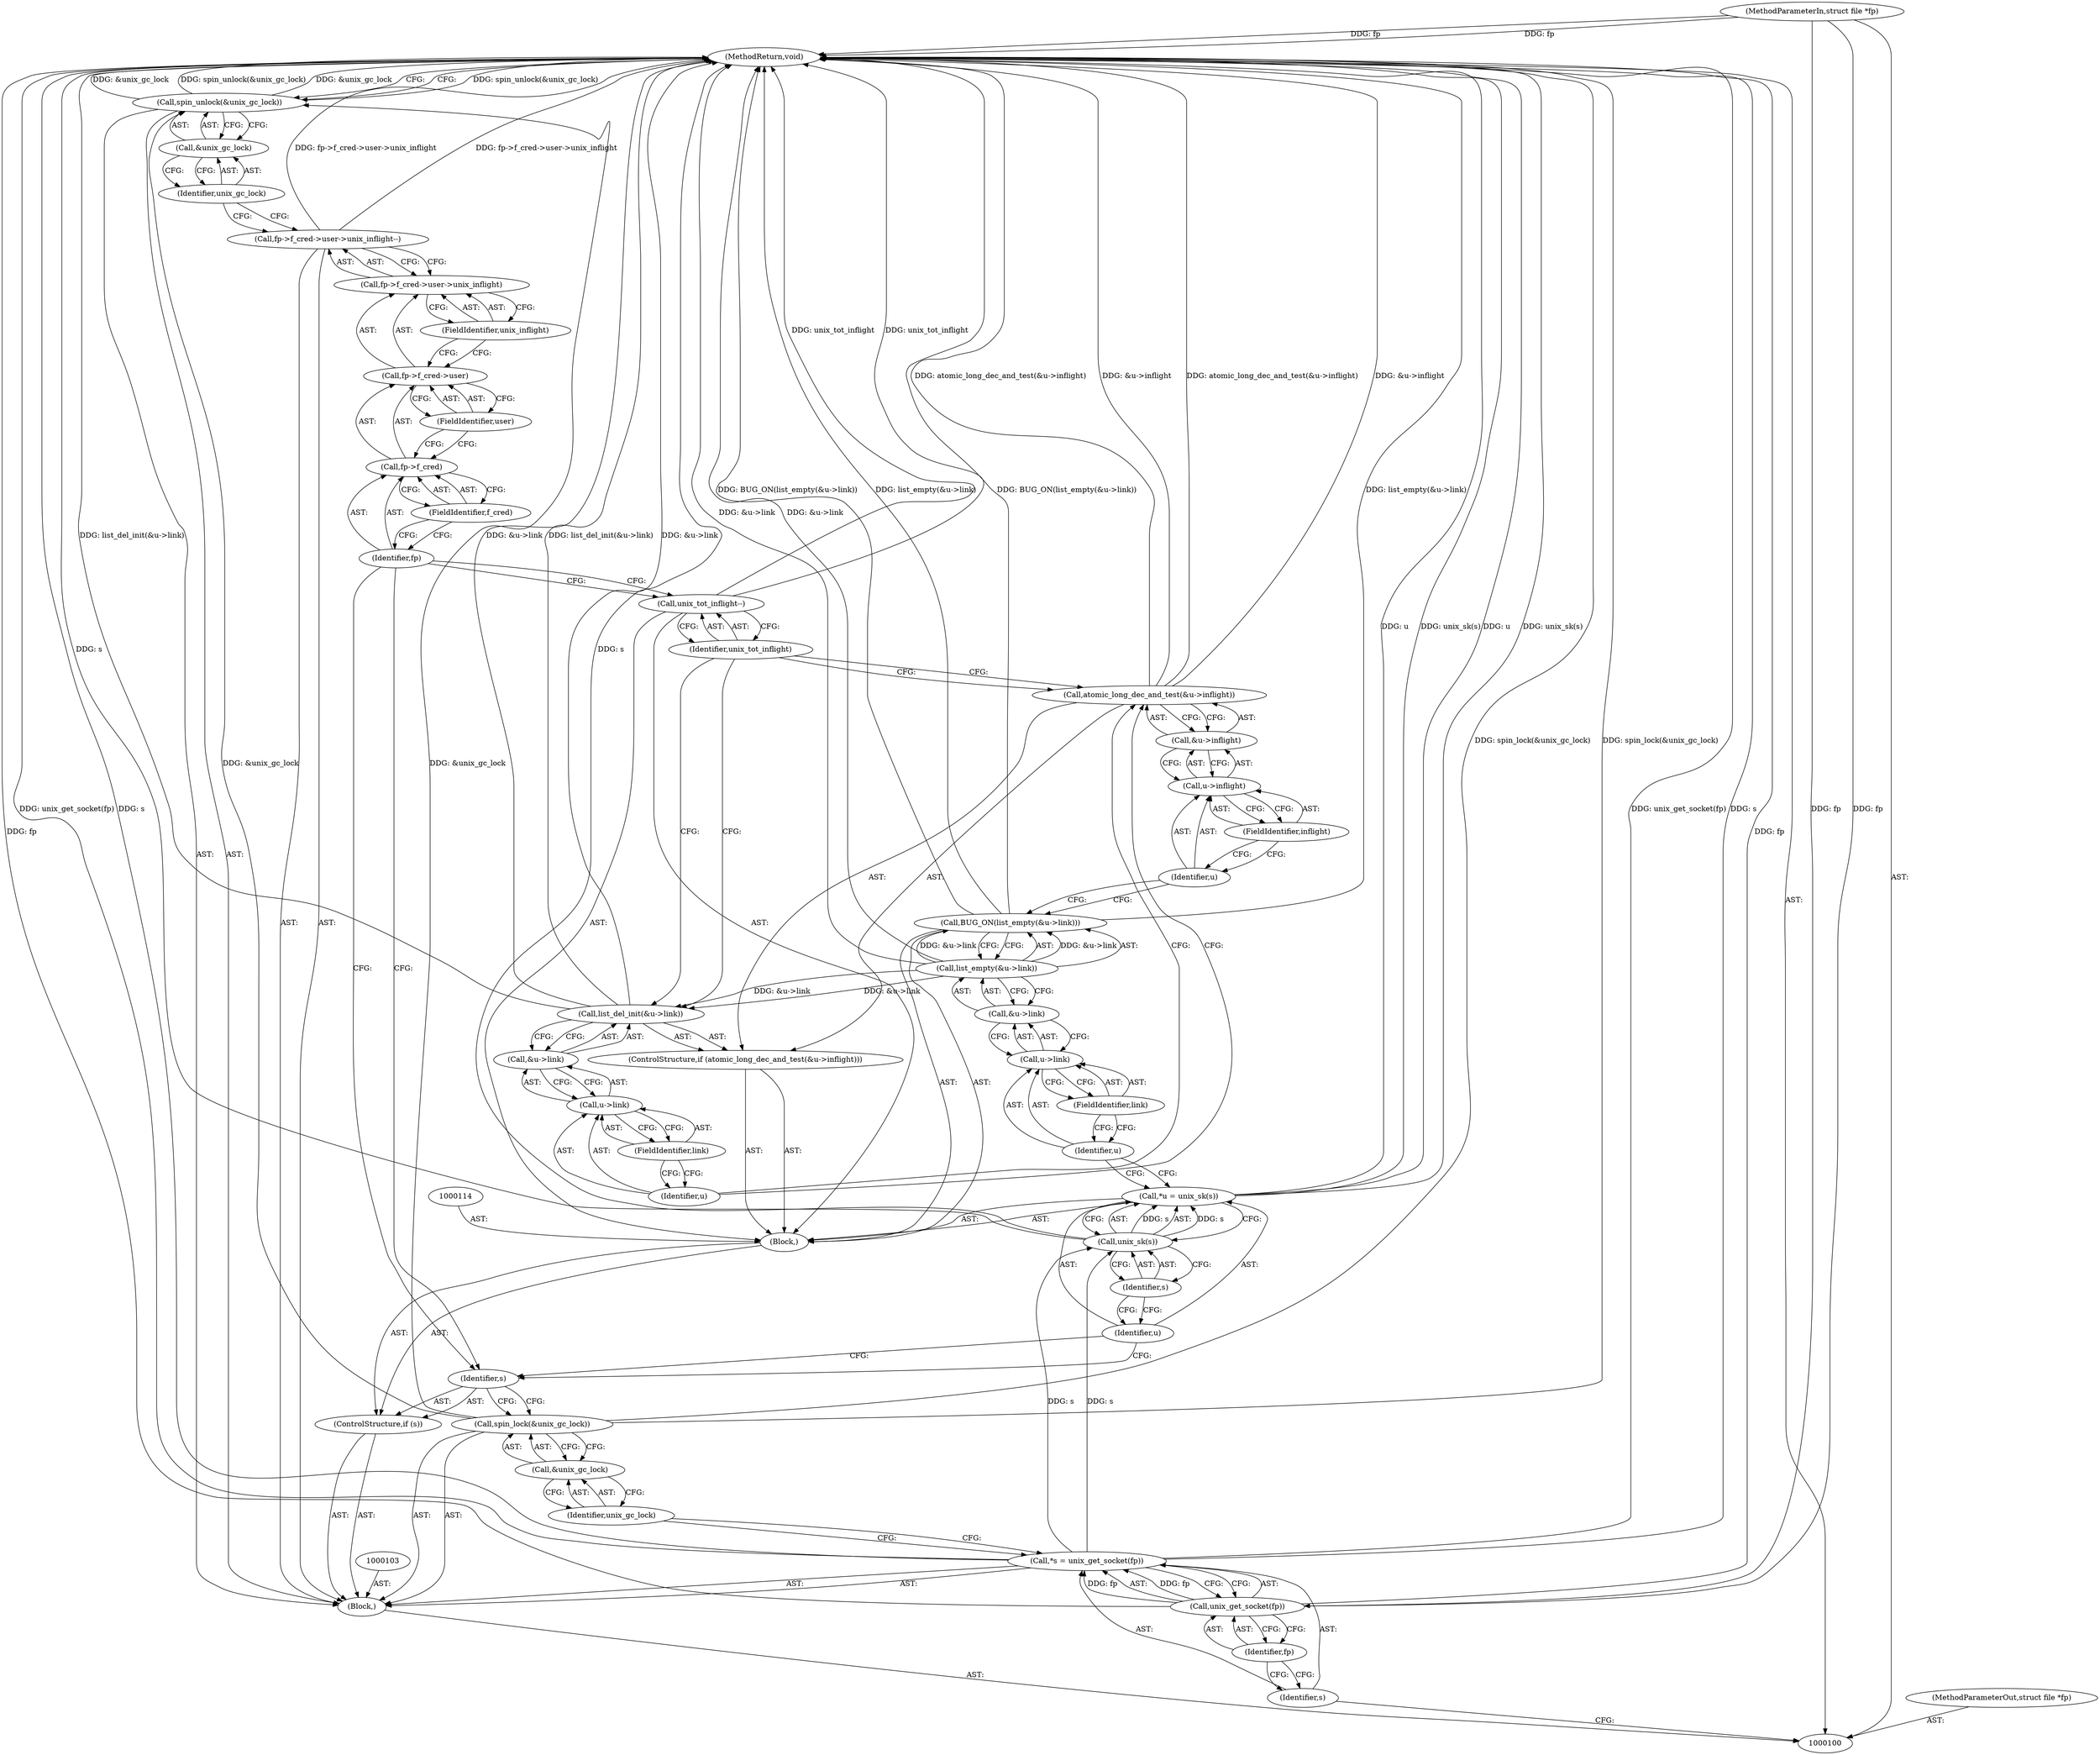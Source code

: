 digraph "1_linux_415e3d3e90ce9e18727e8843ae343eda5a58fad6_5" {
"1000149" [label="(MethodReturn,void)"];
"1000101" [label="(MethodParameterIn,struct file *fp)"];
"1000206" [label="(MethodParameterOut,struct file *fp)"];
"1000119" [label="(Call,BUG_ON(list_empty(&u->link)))"];
"1000121" [label="(Call,&u->link)"];
"1000122" [label="(Call,u->link)"];
"1000123" [label="(Identifier,u)"];
"1000124" [label="(FieldIdentifier,link)"];
"1000120" [label="(Call,list_empty(&u->link))"];
"1000125" [label="(ControlStructure,if (atomic_long_dec_and_test(&u->inflight)))"];
"1000127" [label="(Call,&u->inflight)"];
"1000128" [label="(Call,u->inflight)"];
"1000129" [label="(Identifier,u)"];
"1000130" [label="(FieldIdentifier,inflight)"];
"1000126" [label="(Call,atomic_long_dec_and_test(&u->inflight))"];
"1000132" [label="(Call,&u->link)"];
"1000133" [label="(Call,u->link)"];
"1000134" [label="(Identifier,u)"];
"1000135" [label="(FieldIdentifier,link)"];
"1000131" [label="(Call,list_del_init(&u->link))"];
"1000136" [label="(Call,unix_tot_inflight--)"];
"1000137" [label="(Identifier,unix_tot_inflight)"];
"1000138" [label="(Call,fp->f_cred->user->unix_inflight--)"];
"1000139" [label="(Call,fp->f_cred->user->unix_inflight)"];
"1000140" [label="(Call,fp->f_cred->user)"];
"1000141" [label="(Call,fp->f_cred)"];
"1000142" [label="(Identifier,fp)"];
"1000144" [label="(FieldIdentifier,user)"];
"1000145" [label="(FieldIdentifier,unix_inflight)"];
"1000143" [label="(FieldIdentifier,f_cred)"];
"1000147" [label="(Call,&unix_gc_lock)"];
"1000148" [label="(Identifier,unix_gc_lock)"];
"1000146" [label="(Call,spin_unlock(&unix_gc_lock))"];
"1000102" [label="(Block,)"];
"1000104" [label="(Call,*s = unix_get_socket(fp))"];
"1000105" [label="(Identifier,s)"];
"1000106" [label="(Call,unix_get_socket(fp))"];
"1000107" [label="(Identifier,fp)"];
"1000108" [label="(Call,spin_lock(&unix_gc_lock))"];
"1000109" [label="(Call,&unix_gc_lock)"];
"1000110" [label="(Identifier,unix_gc_lock)"];
"1000111" [label="(ControlStructure,if (s))"];
"1000112" [label="(Identifier,s)"];
"1000115" [label="(Call,*u = unix_sk(s))"];
"1000113" [label="(Block,)"];
"1000116" [label="(Identifier,u)"];
"1000117" [label="(Call,unix_sk(s))"];
"1000118" [label="(Identifier,s)"];
"1000149" -> "1000100"  [label="AST: "];
"1000149" -> "1000146"  [label="CFG: "];
"1000115" -> "1000149"  [label="DDG: unix_sk(s)"];
"1000115" -> "1000149"  [label="DDG: u"];
"1000126" -> "1000149"  [label="DDG: atomic_long_dec_and_test(&u->inflight)"];
"1000126" -> "1000149"  [label="DDG: &u->inflight"];
"1000108" -> "1000149"  [label="DDG: spin_lock(&unix_gc_lock)"];
"1000106" -> "1000149"  [label="DDG: fp"];
"1000104" -> "1000149"  [label="DDG: s"];
"1000104" -> "1000149"  [label="DDG: unix_get_socket(fp)"];
"1000117" -> "1000149"  [label="DDG: s"];
"1000119" -> "1000149"  [label="DDG: BUG_ON(list_empty(&u->link))"];
"1000119" -> "1000149"  [label="DDG: list_empty(&u->link)"];
"1000146" -> "1000149"  [label="DDG: spin_unlock(&unix_gc_lock)"];
"1000146" -> "1000149"  [label="DDG: &unix_gc_lock"];
"1000131" -> "1000149"  [label="DDG: list_del_init(&u->link)"];
"1000131" -> "1000149"  [label="DDG: &u->link"];
"1000138" -> "1000149"  [label="DDG: fp->f_cred->user->unix_inflight"];
"1000120" -> "1000149"  [label="DDG: &u->link"];
"1000101" -> "1000149"  [label="DDG: fp"];
"1000136" -> "1000149"  [label="DDG: unix_tot_inflight"];
"1000101" -> "1000100"  [label="AST: "];
"1000101" -> "1000149"  [label="DDG: fp"];
"1000101" -> "1000106"  [label="DDG: fp"];
"1000206" -> "1000100"  [label="AST: "];
"1000119" -> "1000113"  [label="AST: "];
"1000119" -> "1000120"  [label="CFG: "];
"1000120" -> "1000119"  [label="AST: "];
"1000129" -> "1000119"  [label="CFG: "];
"1000119" -> "1000149"  [label="DDG: BUG_ON(list_empty(&u->link))"];
"1000119" -> "1000149"  [label="DDG: list_empty(&u->link)"];
"1000120" -> "1000119"  [label="DDG: &u->link"];
"1000121" -> "1000120"  [label="AST: "];
"1000121" -> "1000122"  [label="CFG: "];
"1000122" -> "1000121"  [label="AST: "];
"1000120" -> "1000121"  [label="CFG: "];
"1000122" -> "1000121"  [label="AST: "];
"1000122" -> "1000124"  [label="CFG: "];
"1000123" -> "1000122"  [label="AST: "];
"1000124" -> "1000122"  [label="AST: "];
"1000121" -> "1000122"  [label="CFG: "];
"1000123" -> "1000122"  [label="AST: "];
"1000123" -> "1000115"  [label="CFG: "];
"1000124" -> "1000123"  [label="CFG: "];
"1000124" -> "1000122"  [label="AST: "];
"1000124" -> "1000123"  [label="CFG: "];
"1000122" -> "1000124"  [label="CFG: "];
"1000120" -> "1000119"  [label="AST: "];
"1000120" -> "1000121"  [label="CFG: "];
"1000121" -> "1000120"  [label="AST: "];
"1000119" -> "1000120"  [label="CFG: "];
"1000120" -> "1000149"  [label="DDG: &u->link"];
"1000120" -> "1000119"  [label="DDG: &u->link"];
"1000120" -> "1000131"  [label="DDG: &u->link"];
"1000125" -> "1000113"  [label="AST: "];
"1000126" -> "1000125"  [label="AST: "];
"1000131" -> "1000125"  [label="AST: "];
"1000127" -> "1000126"  [label="AST: "];
"1000127" -> "1000128"  [label="CFG: "];
"1000128" -> "1000127"  [label="AST: "];
"1000126" -> "1000127"  [label="CFG: "];
"1000128" -> "1000127"  [label="AST: "];
"1000128" -> "1000130"  [label="CFG: "];
"1000129" -> "1000128"  [label="AST: "];
"1000130" -> "1000128"  [label="AST: "];
"1000127" -> "1000128"  [label="CFG: "];
"1000129" -> "1000128"  [label="AST: "];
"1000129" -> "1000119"  [label="CFG: "];
"1000130" -> "1000129"  [label="CFG: "];
"1000130" -> "1000128"  [label="AST: "];
"1000130" -> "1000129"  [label="CFG: "];
"1000128" -> "1000130"  [label="CFG: "];
"1000126" -> "1000125"  [label="AST: "];
"1000126" -> "1000127"  [label="CFG: "];
"1000127" -> "1000126"  [label="AST: "];
"1000134" -> "1000126"  [label="CFG: "];
"1000137" -> "1000126"  [label="CFG: "];
"1000126" -> "1000149"  [label="DDG: atomic_long_dec_and_test(&u->inflight)"];
"1000126" -> "1000149"  [label="DDG: &u->inflight"];
"1000132" -> "1000131"  [label="AST: "];
"1000132" -> "1000133"  [label="CFG: "];
"1000133" -> "1000132"  [label="AST: "];
"1000131" -> "1000132"  [label="CFG: "];
"1000133" -> "1000132"  [label="AST: "];
"1000133" -> "1000135"  [label="CFG: "];
"1000134" -> "1000133"  [label="AST: "];
"1000135" -> "1000133"  [label="AST: "];
"1000132" -> "1000133"  [label="CFG: "];
"1000134" -> "1000133"  [label="AST: "];
"1000134" -> "1000126"  [label="CFG: "];
"1000135" -> "1000134"  [label="CFG: "];
"1000135" -> "1000133"  [label="AST: "];
"1000135" -> "1000134"  [label="CFG: "];
"1000133" -> "1000135"  [label="CFG: "];
"1000131" -> "1000125"  [label="AST: "];
"1000131" -> "1000132"  [label="CFG: "];
"1000132" -> "1000131"  [label="AST: "];
"1000137" -> "1000131"  [label="CFG: "];
"1000131" -> "1000149"  [label="DDG: list_del_init(&u->link)"];
"1000131" -> "1000149"  [label="DDG: &u->link"];
"1000120" -> "1000131"  [label="DDG: &u->link"];
"1000136" -> "1000113"  [label="AST: "];
"1000136" -> "1000137"  [label="CFG: "];
"1000137" -> "1000136"  [label="AST: "];
"1000142" -> "1000136"  [label="CFG: "];
"1000136" -> "1000149"  [label="DDG: unix_tot_inflight"];
"1000137" -> "1000136"  [label="AST: "];
"1000137" -> "1000131"  [label="CFG: "];
"1000137" -> "1000126"  [label="CFG: "];
"1000136" -> "1000137"  [label="CFG: "];
"1000138" -> "1000102"  [label="AST: "];
"1000138" -> "1000139"  [label="CFG: "];
"1000139" -> "1000138"  [label="AST: "];
"1000148" -> "1000138"  [label="CFG: "];
"1000138" -> "1000149"  [label="DDG: fp->f_cred->user->unix_inflight"];
"1000139" -> "1000138"  [label="AST: "];
"1000139" -> "1000145"  [label="CFG: "];
"1000140" -> "1000139"  [label="AST: "];
"1000145" -> "1000139"  [label="AST: "];
"1000138" -> "1000139"  [label="CFG: "];
"1000140" -> "1000139"  [label="AST: "];
"1000140" -> "1000144"  [label="CFG: "];
"1000141" -> "1000140"  [label="AST: "];
"1000144" -> "1000140"  [label="AST: "];
"1000145" -> "1000140"  [label="CFG: "];
"1000141" -> "1000140"  [label="AST: "];
"1000141" -> "1000143"  [label="CFG: "];
"1000142" -> "1000141"  [label="AST: "];
"1000143" -> "1000141"  [label="AST: "];
"1000144" -> "1000141"  [label="CFG: "];
"1000142" -> "1000141"  [label="AST: "];
"1000142" -> "1000136"  [label="CFG: "];
"1000142" -> "1000112"  [label="CFG: "];
"1000143" -> "1000142"  [label="CFG: "];
"1000144" -> "1000140"  [label="AST: "];
"1000144" -> "1000141"  [label="CFG: "];
"1000140" -> "1000144"  [label="CFG: "];
"1000145" -> "1000139"  [label="AST: "];
"1000145" -> "1000140"  [label="CFG: "];
"1000139" -> "1000145"  [label="CFG: "];
"1000143" -> "1000141"  [label="AST: "];
"1000143" -> "1000142"  [label="CFG: "];
"1000141" -> "1000143"  [label="CFG: "];
"1000147" -> "1000146"  [label="AST: "];
"1000147" -> "1000148"  [label="CFG: "];
"1000148" -> "1000147"  [label="AST: "];
"1000146" -> "1000147"  [label="CFG: "];
"1000148" -> "1000147"  [label="AST: "];
"1000148" -> "1000138"  [label="CFG: "];
"1000147" -> "1000148"  [label="CFG: "];
"1000146" -> "1000102"  [label="AST: "];
"1000146" -> "1000147"  [label="CFG: "];
"1000147" -> "1000146"  [label="AST: "];
"1000149" -> "1000146"  [label="CFG: "];
"1000146" -> "1000149"  [label="DDG: spin_unlock(&unix_gc_lock)"];
"1000146" -> "1000149"  [label="DDG: &unix_gc_lock"];
"1000108" -> "1000146"  [label="DDG: &unix_gc_lock"];
"1000102" -> "1000100"  [label="AST: "];
"1000103" -> "1000102"  [label="AST: "];
"1000104" -> "1000102"  [label="AST: "];
"1000108" -> "1000102"  [label="AST: "];
"1000111" -> "1000102"  [label="AST: "];
"1000138" -> "1000102"  [label="AST: "];
"1000146" -> "1000102"  [label="AST: "];
"1000104" -> "1000102"  [label="AST: "];
"1000104" -> "1000106"  [label="CFG: "];
"1000105" -> "1000104"  [label="AST: "];
"1000106" -> "1000104"  [label="AST: "];
"1000110" -> "1000104"  [label="CFG: "];
"1000104" -> "1000149"  [label="DDG: s"];
"1000104" -> "1000149"  [label="DDG: unix_get_socket(fp)"];
"1000106" -> "1000104"  [label="DDG: fp"];
"1000104" -> "1000117"  [label="DDG: s"];
"1000105" -> "1000104"  [label="AST: "];
"1000105" -> "1000100"  [label="CFG: "];
"1000107" -> "1000105"  [label="CFG: "];
"1000106" -> "1000104"  [label="AST: "];
"1000106" -> "1000107"  [label="CFG: "];
"1000107" -> "1000106"  [label="AST: "];
"1000104" -> "1000106"  [label="CFG: "];
"1000106" -> "1000149"  [label="DDG: fp"];
"1000106" -> "1000104"  [label="DDG: fp"];
"1000101" -> "1000106"  [label="DDG: fp"];
"1000107" -> "1000106"  [label="AST: "];
"1000107" -> "1000105"  [label="CFG: "];
"1000106" -> "1000107"  [label="CFG: "];
"1000108" -> "1000102"  [label="AST: "];
"1000108" -> "1000109"  [label="CFG: "];
"1000109" -> "1000108"  [label="AST: "];
"1000112" -> "1000108"  [label="CFG: "];
"1000108" -> "1000149"  [label="DDG: spin_lock(&unix_gc_lock)"];
"1000108" -> "1000146"  [label="DDG: &unix_gc_lock"];
"1000109" -> "1000108"  [label="AST: "];
"1000109" -> "1000110"  [label="CFG: "];
"1000110" -> "1000109"  [label="AST: "];
"1000108" -> "1000109"  [label="CFG: "];
"1000110" -> "1000109"  [label="AST: "];
"1000110" -> "1000104"  [label="CFG: "];
"1000109" -> "1000110"  [label="CFG: "];
"1000111" -> "1000102"  [label="AST: "];
"1000112" -> "1000111"  [label="AST: "];
"1000113" -> "1000111"  [label="AST: "];
"1000112" -> "1000111"  [label="AST: "];
"1000112" -> "1000108"  [label="CFG: "];
"1000116" -> "1000112"  [label="CFG: "];
"1000142" -> "1000112"  [label="CFG: "];
"1000115" -> "1000113"  [label="AST: "];
"1000115" -> "1000117"  [label="CFG: "];
"1000116" -> "1000115"  [label="AST: "];
"1000117" -> "1000115"  [label="AST: "];
"1000123" -> "1000115"  [label="CFG: "];
"1000115" -> "1000149"  [label="DDG: unix_sk(s)"];
"1000115" -> "1000149"  [label="DDG: u"];
"1000117" -> "1000115"  [label="DDG: s"];
"1000113" -> "1000111"  [label="AST: "];
"1000114" -> "1000113"  [label="AST: "];
"1000115" -> "1000113"  [label="AST: "];
"1000119" -> "1000113"  [label="AST: "];
"1000125" -> "1000113"  [label="AST: "];
"1000136" -> "1000113"  [label="AST: "];
"1000116" -> "1000115"  [label="AST: "];
"1000116" -> "1000112"  [label="CFG: "];
"1000118" -> "1000116"  [label="CFG: "];
"1000117" -> "1000115"  [label="AST: "];
"1000117" -> "1000118"  [label="CFG: "];
"1000118" -> "1000117"  [label="AST: "];
"1000115" -> "1000117"  [label="CFG: "];
"1000117" -> "1000149"  [label="DDG: s"];
"1000117" -> "1000115"  [label="DDG: s"];
"1000104" -> "1000117"  [label="DDG: s"];
"1000118" -> "1000117"  [label="AST: "];
"1000118" -> "1000116"  [label="CFG: "];
"1000117" -> "1000118"  [label="CFG: "];
}
